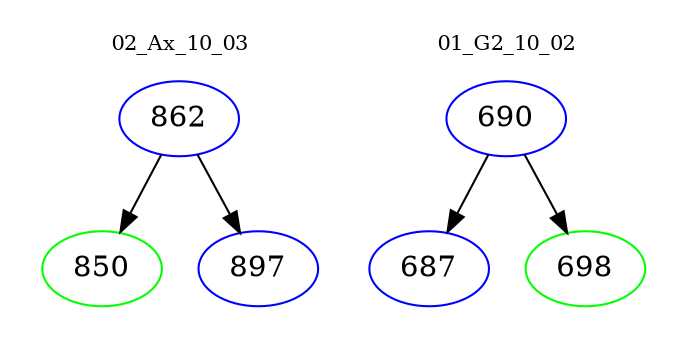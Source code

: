 digraph{
subgraph cluster_0 {
color = white
label = "02_Ax_10_03";
fontsize=10;
T0_862 [label="862", color="blue"]
T0_862 -> T0_850 [color="black"]
T0_850 [label="850", color="green"]
T0_862 -> T0_897 [color="black"]
T0_897 [label="897", color="blue"]
}
subgraph cluster_1 {
color = white
label = "01_G2_10_02";
fontsize=10;
T1_690 [label="690", color="blue"]
T1_690 -> T1_687 [color="black"]
T1_687 [label="687", color="blue"]
T1_690 -> T1_698 [color="black"]
T1_698 [label="698", color="green"]
}
}
